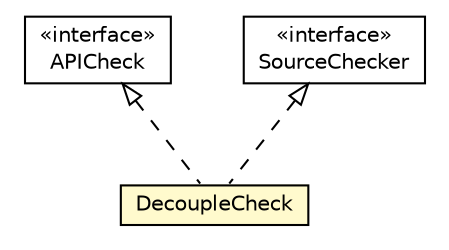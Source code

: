 #!/usr/local/bin/dot
#
# Class diagram 
# Generated by UMLGraph version R5_6-24-gf6e263 (http://www.umlgraph.org/)
#

digraph G {
	edge [fontname="Helvetica",fontsize=10,labelfontname="Helvetica",labelfontsize=10];
	node [fontname="Helvetica",fontsize=10,shape=plaintext];
	nodesep=0.25;
	ranksep=0.5;
	// org.universAAL.support.directives.checks.DecoupleCheck
	c3408402 [label=<<table title="org.universAAL.support.directives.checks.DecoupleCheck" border="0" cellborder="1" cellspacing="0" cellpadding="2" port="p" bgcolor="lemonChiffon" href="./DecoupleCheck.html">
		<tr><td><table border="0" cellspacing="0" cellpadding="1">
<tr><td align="center" balign="center"> DecoupleCheck </td></tr>
		</table></td></tr>
		</table>>, URL="./DecoupleCheck.html", fontname="Helvetica", fontcolor="black", fontsize=10.0];
	// org.universAAL.support.directives.api.APICheck
	c3408426 [label=<<table title="org.universAAL.support.directives.api.APICheck" border="0" cellborder="1" cellspacing="0" cellpadding="2" port="p" href="../api/APICheck.html">
		<tr><td><table border="0" cellspacing="0" cellpadding="1">
<tr><td align="center" balign="center"> &#171;interface&#187; </td></tr>
<tr><td align="center" balign="center"> APICheck </td></tr>
		</table></td></tr>
		</table>>, URL="../api/APICheck.html", fontname="Helvetica", fontcolor="black", fontsize=10.0];
	// org.universAAL.support.directives.util.SourceChecker
	c3408431 [label=<<table title="org.universAAL.support.directives.util.SourceChecker" border="0" cellborder="1" cellspacing="0" cellpadding="2" port="p" href="../util/SourceChecker.html">
		<tr><td><table border="0" cellspacing="0" cellpadding="1">
<tr><td align="center" balign="center"> &#171;interface&#187; </td></tr>
<tr><td align="center" balign="center"> SourceChecker </td></tr>
		</table></td></tr>
		</table>>, URL="../util/SourceChecker.html", fontname="Helvetica", fontcolor="black", fontsize=10.0];
	//org.universAAL.support.directives.checks.DecoupleCheck implements org.universAAL.support.directives.api.APICheck
	c3408426:p -> c3408402:p [dir=back,arrowtail=empty,style=dashed];
	//org.universAAL.support.directives.checks.DecoupleCheck implements org.universAAL.support.directives.util.SourceChecker
	c3408431:p -> c3408402:p [dir=back,arrowtail=empty,style=dashed];
}

